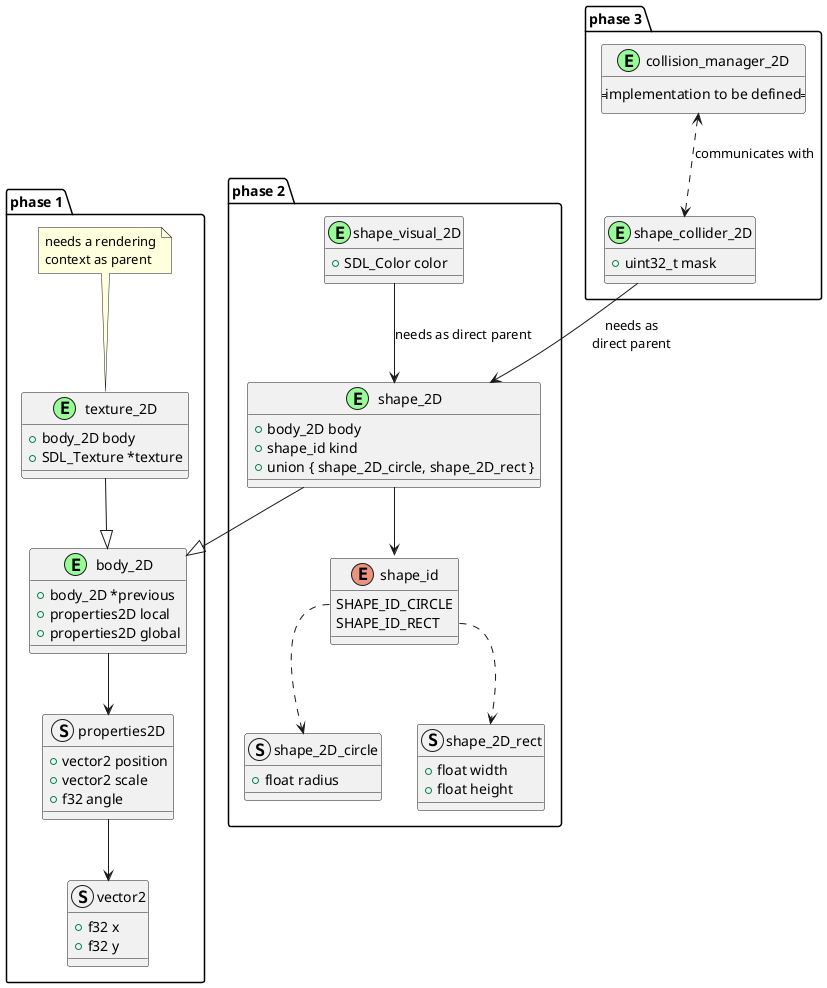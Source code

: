 @startuml 2D engine base entities

' ------------------------------------------------------------------------------
' ------------------------------------------------------------------------------

package phase_1 as "phase 1"  {

    struct vector2 {
        + f32 x
        + f32 y
    }

    struct properties2D {
        + vector2 position
        + vector2 scale
        + f32 angle
    }
    properties2D --> vector2

    struct body_2D << (E, PaleGreen) >> {
        + body_2D *previous
        + properties2D local
        + properties2D global
    }
    body_2D --> properties2D

}

' ------------------------------------------------------------------------------
' ------------------------------------------------------------------------------

package phase_2 as "phase 2" {

    struct shape_2D_circle {
        + float radius
    }

    ' ------------------------------------------------------------------------------

    struct shape_2D_rect {
        + float width
        + float height
    }

    ' ------------------------------------------------------------------------------

    enum shape_id {
        SHAPE_ID_CIRCLE
        SHAPE_ID_RECT
    }
    shape_id::SHAPE_ID_CIRCLE ..> shape_2D_circle
    shape_id::SHAPE_ID_RECT ..> shape_2D_rect

    ' ------------------------------------------------------------------------------

    struct shape_2D << (E, PaleGreen) >> {
        + body_2D body
        + shape_id kind
        + union { shape_2D_circle, shape_2D_rect }
    }

    shape_2D --> shape_id
    shape_2D --|> body_2D

    struct shape_visual_2D << (E, PaleGreen) >> {
        + SDL_Color color
    }
    shape_visual_2D --> shape_2D : needs as direct parent

}

' ------------------------------------------------------------------------------
' ------------------------------------------------------------------------------

package phase_1 {

    struct texture_2D << (E, PaleGreen) >> {
        + body_2D body
        + SDL_Texture *texture
    }
    texture_2D --|> body_2D
    note top of texture_2D : needs a rendering\ncontext as parent

}

' ------------------------------------------------------------------------------
' ------------------------------------------------------------------------------

package phase_3 as "phase 3" {

struct shape_collider_2D << (E, PaleGreen) >> {
    + uint32_t mask
}
shape_collider_2D --> shape_2D : needs as\ndirect parent

' ------------------------------------------------------------------------------

struct collision_manager_2D << (E, PaleGreen) >> {
    == implementation to be defined ==
}
collision_manager_2D <..> shape_collider_2D : communicates with

}

' ------------------------------------------------------------------------------
' ------------------------------------------------------------------------------

@enduml